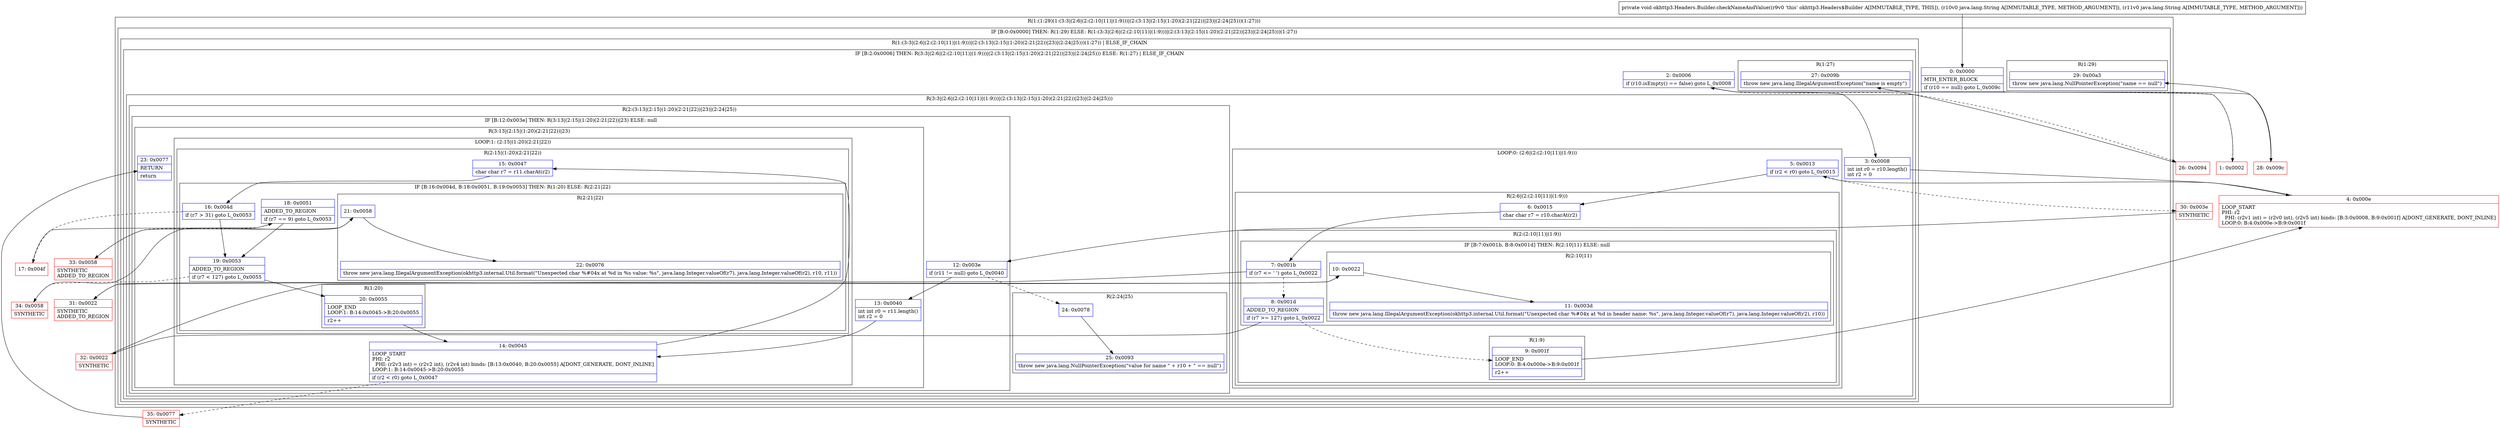 digraph "CFG forokhttp3.Headers.Builder.checkNameAndValue(Ljava\/lang\/String;Ljava\/lang\/String;)V" {
subgraph cluster_Region_630606623 {
label = "R(1:(1:29)(1:(3:3|(2:6|(2:(2:10|11)|(1:9)))|(2:(3:13|(2:15|(1:20)(2:21|22))|23)|(2:24|25)))(1:27)))";
node [shape=record,color=blue];
subgraph cluster_IfRegion_791922040 {
label = "IF [B:0:0x0000] THEN: R(1:29) ELSE: R(1:(3:3|(2:6|(2:(2:10|11)|(1:9)))|(2:(3:13|(2:15|(1:20)(2:21|22))|23)|(2:24|25)))(1:27))";
node [shape=record,color=blue];
Node_0 [shape=record,label="{0\:\ 0x0000|MTH_ENTER_BLOCK\l|if (r10 == null) goto L_0x009c\l}"];
subgraph cluster_Region_300529760 {
label = "R(1:29)";
node [shape=record,color=blue];
Node_29 [shape=record,label="{29\:\ 0x00a3|throw new java.lang.NullPointerException(\"name == null\")\l}"];
}
subgraph cluster_Region_1954724893 {
label = "R(1:(3:3|(2:6|(2:(2:10|11)|(1:9)))|(2:(3:13|(2:15|(1:20)(2:21|22))|23)|(2:24|25)))(1:27)) | ELSE_IF_CHAIN\l";
node [shape=record,color=blue];
subgraph cluster_IfRegion_1666961185 {
label = "IF [B:2:0x0006] THEN: R(3:3|(2:6|(2:(2:10|11)|(1:9)))|(2:(3:13|(2:15|(1:20)(2:21|22))|23)|(2:24|25))) ELSE: R(1:27) | ELSE_IF_CHAIN\l";
node [shape=record,color=blue];
Node_2 [shape=record,label="{2\:\ 0x0006|if (r10.isEmpty() == false) goto L_0x0008\l}"];
subgraph cluster_Region_1426038575 {
label = "R(3:3|(2:6|(2:(2:10|11)|(1:9)))|(2:(3:13|(2:15|(1:20)(2:21|22))|23)|(2:24|25)))";
node [shape=record,color=blue];
Node_3 [shape=record,label="{3\:\ 0x0008|int int r0 = r10.length()\lint r2 = 0\l}"];
subgraph cluster_LoopRegion_176652485 {
label = "LOOP:0: (2:6|(2:(2:10|11)|(1:9)))";
node [shape=record,color=blue];
Node_5 [shape=record,label="{5\:\ 0x0013|if (r2 \< r0) goto L_0x0015\l}"];
subgraph cluster_Region_1499720824 {
label = "R(2:6|(2:(2:10|11)|(1:9)))";
node [shape=record,color=blue];
Node_6 [shape=record,label="{6\:\ 0x0015|char char r7 = r10.charAt(r2)\l}"];
subgraph cluster_Region_1391648311 {
label = "R(2:(2:10|11)|(1:9))";
node [shape=record,color=blue];
subgraph cluster_IfRegion_490672981 {
label = "IF [B:7:0x001b, B:8:0x001d] THEN: R(2:10|11) ELSE: null";
node [shape=record,color=blue];
Node_7 [shape=record,label="{7\:\ 0x001b|if (r7 \<= ' ') goto L_0x0022\l}"];
Node_8 [shape=record,label="{8\:\ 0x001d|ADDED_TO_REGION\l|if (r7 \>= 127) goto L_0x0022\l}"];
subgraph cluster_Region_1900873372 {
label = "R(2:10|11)";
node [shape=record,color=blue];
Node_10 [shape=record,label="{10\:\ 0x0022}"];
Node_11 [shape=record,label="{11\:\ 0x003d|throw new java.lang.IllegalArgumentException(okhttp3.internal.Util.format(\"Unexpected char %#04x at %d in header name: %s\", java.lang.Integer.valueOf(r7), java.lang.Integer.valueOf(r2), r10))\l}"];
}
}
subgraph cluster_Region_1609002575 {
label = "R(1:9)";
node [shape=record,color=blue];
Node_9 [shape=record,label="{9\:\ 0x001f|LOOP_END\lLOOP:0: B:4:0x000e\-\>B:9:0x001f\l|r2++\l}"];
}
}
}
}
subgraph cluster_Region_243553969 {
label = "R(2:(3:13|(2:15|(1:20)(2:21|22))|23)|(2:24|25))";
node [shape=record,color=blue];
subgraph cluster_IfRegion_1871147304 {
label = "IF [B:12:0x003e] THEN: R(3:13|(2:15|(1:20)(2:21|22))|23) ELSE: null";
node [shape=record,color=blue];
Node_12 [shape=record,label="{12\:\ 0x003e|if (r11 != null) goto L_0x0040\l}"];
subgraph cluster_Region_1199186392 {
label = "R(3:13|(2:15|(1:20)(2:21|22))|23)";
node [shape=record,color=blue];
Node_13 [shape=record,label="{13\:\ 0x0040|int int r0 = r11.length()\lint r2 = 0\l}"];
subgraph cluster_LoopRegion_587971182 {
label = "LOOP:1: (2:15|(1:20)(2:21|22))";
node [shape=record,color=blue];
Node_14 [shape=record,label="{14\:\ 0x0045|LOOP_START\lPHI: r2 \l  PHI: (r2v3 int) = (r2v2 int), (r2v4 int) binds: [B:13:0x0040, B:20:0x0055] A[DONT_GENERATE, DONT_INLINE]\lLOOP:1: B:14:0x0045\-\>B:20:0x0055\l|if (r2 \< r0) goto L_0x0047\l}"];
subgraph cluster_Region_2083324296 {
label = "R(2:15|(1:20)(2:21|22))";
node [shape=record,color=blue];
Node_15 [shape=record,label="{15\:\ 0x0047|char char r7 = r11.charAt(r2)\l}"];
subgraph cluster_IfRegion_350848217 {
label = "IF [B:16:0x004d, B:18:0x0051, B:19:0x0053] THEN: R(1:20) ELSE: R(2:21|22)";
node [shape=record,color=blue];
Node_16 [shape=record,label="{16\:\ 0x004d|if (r7 \> 31) goto L_0x0053\l}"];
Node_18 [shape=record,label="{18\:\ 0x0051|ADDED_TO_REGION\l|if (r7 == 9) goto L_0x0053\l}"];
Node_19 [shape=record,label="{19\:\ 0x0053|ADDED_TO_REGION\l|if (r7 \< 127) goto L_0x0055\l}"];
subgraph cluster_Region_1699582555 {
label = "R(1:20)";
node [shape=record,color=blue];
Node_20 [shape=record,label="{20\:\ 0x0055|LOOP_END\lLOOP:1: B:14:0x0045\-\>B:20:0x0055\l|r2++\l}"];
}
subgraph cluster_Region_1783601972 {
label = "R(2:21|22)";
node [shape=record,color=blue];
Node_21 [shape=record,label="{21\:\ 0x0058}"];
Node_22 [shape=record,label="{22\:\ 0x0076|throw new java.lang.IllegalArgumentException(okhttp3.internal.Util.format(\"Unexpected char %#04x at %d in %s value: %s\", java.lang.Integer.valueOf(r7), java.lang.Integer.valueOf(r2), r10, r11))\l}"];
}
}
}
}
Node_23 [shape=record,label="{23\:\ 0x0077|RETURN\l|return\l}"];
}
}
subgraph cluster_Region_1377339710 {
label = "R(2:24|25)";
node [shape=record,color=blue];
Node_24 [shape=record,label="{24\:\ 0x0078}"];
Node_25 [shape=record,label="{25\:\ 0x0093|throw new java.lang.NullPointerException(\"value for name \" + r10 + \" == null\")\l}"];
}
}
}
subgraph cluster_Region_375383596 {
label = "R(1:27)";
node [shape=record,color=blue];
Node_27 [shape=record,label="{27\:\ 0x009b|throw new java.lang.IllegalArgumentException(\"name is empty\")\l}"];
}
}
}
}
}
Node_1 [shape=record,color=red,label="{1\:\ 0x0002}"];
Node_4 [shape=record,color=red,label="{4\:\ 0x000e|LOOP_START\lPHI: r2 \l  PHI: (r2v1 int) = (r2v0 int), (r2v5 int) binds: [B:3:0x0008, B:9:0x001f] A[DONT_GENERATE, DONT_INLINE]\lLOOP:0: B:4:0x000e\-\>B:9:0x001f\l}"];
Node_17 [shape=record,color=red,label="{17\:\ 0x004f}"];
Node_26 [shape=record,color=red,label="{26\:\ 0x0094}"];
Node_28 [shape=record,color=red,label="{28\:\ 0x009c}"];
Node_30 [shape=record,color=red,label="{30\:\ 0x003e|SYNTHETIC\l}"];
Node_31 [shape=record,color=red,label="{31\:\ 0x0022|SYNTHETIC\lADDED_TO_REGION\l}"];
Node_32 [shape=record,color=red,label="{32\:\ 0x0022|SYNTHETIC\l}"];
Node_33 [shape=record,color=red,label="{33\:\ 0x0058|SYNTHETIC\lADDED_TO_REGION\l}"];
Node_34 [shape=record,color=red,label="{34\:\ 0x0058|SYNTHETIC\l}"];
Node_35 [shape=record,color=red,label="{35\:\ 0x0077|SYNTHETIC\l}"];
MethodNode[shape=record,label="{private void okhttp3.Headers.Builder.checkNameAndValue((r9v0 'this' okhttp3.Headers$Builder A[IMMUTABLE_TYPE, THIS]), (r10v0 java.lang.String A[IMMUTABLE_TYPE, METHOD_ARGUMENT]), (r11v0 java.lang.String A[IMMUTABLE_TYPE, METHOD_ARGUMENT])) }"];
MethodNode -> Node_0;
Node_0 -> Node_1[style=dashed];
Node_0 -> Node_28;
Node_2 -> Node_3;
Node_2 -> Node_26[style=dashed];
Node_3 -> Node_4;
Node_5 -> Node_6;
Node_5 -> Node_30[style=dashed];
Node_6 -> Node_7;
Node_7 -> Node_8[style=dashed];
Node_7 -> Node_31;
Node_8 -> Node_9[style=dashed];
Node_8 -> Node_32;
Node_10 -> Node_11;
Node_9 -> Node_4;
Node_12 -> Node_13;
Node_12 -> Node_24[style=dashed];
Node_13 -> Node_14;
Node_14 -> Node_15;
Node_14 -> Node_35[style=dashed];
Node_15 -> Node_16;
Node_16 -> Node_17[style=dashed];
Node_16 -> Node_19;
Node_18 -> Node_19;
Node_18 -> Node_33[style=dashed];
Node_19 -> Node_20;
Node_19 -> Node_34[style=dashed];
Node_20 -> Node_14;
Node_21 -> Node_22;
Node_24 -> Node_25;
Node_1 -> Node_2;
Node_4 -> Node_5;
Node_17 -> Node_18;
Node_26 -> Node_27;
Node_28 -> Node_29;
Node_30 -> Node_12;
Node_31 -> Node_10;
Node_32 -> Node_10;
Node_33 -> Node_21;
Node_34 -> Node_21;
Node_35 -> Node_23;
}

